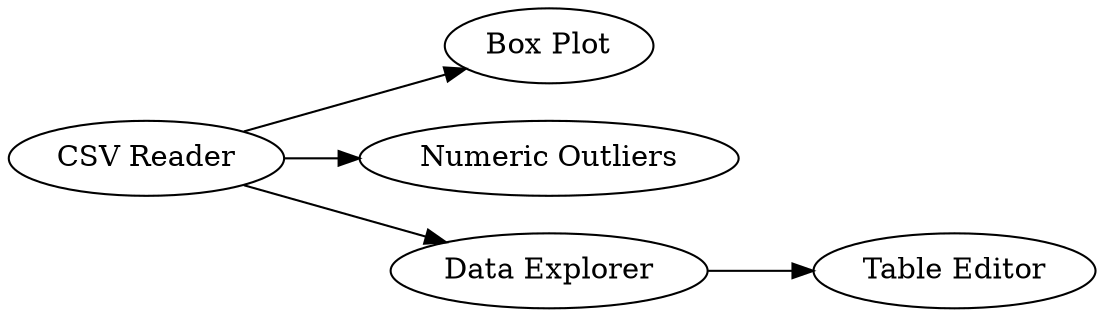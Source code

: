 digraph {
	"6737591837511009611_5" [label="Box Plot"]
	"6737591837511009611_3" [label="Table Editor"]
	"6737591837511009611_1" [label="CSV Reader"]
	"6737591837511009611_4" [label="Numeric Outliers"]
	"6737591837511009611_2" [label="Data Explorer"]
	"6737591837511009611_1" -> "6737591837511009611_4"
	"6737591837511009611_2" -> "6737591837511009611_3"
	"6737591837511009611_1" -> "6737591837511009611_2"
	"6737591837511009611_1" -> "6737591837511009611_5"
	rankdir=LR
}

